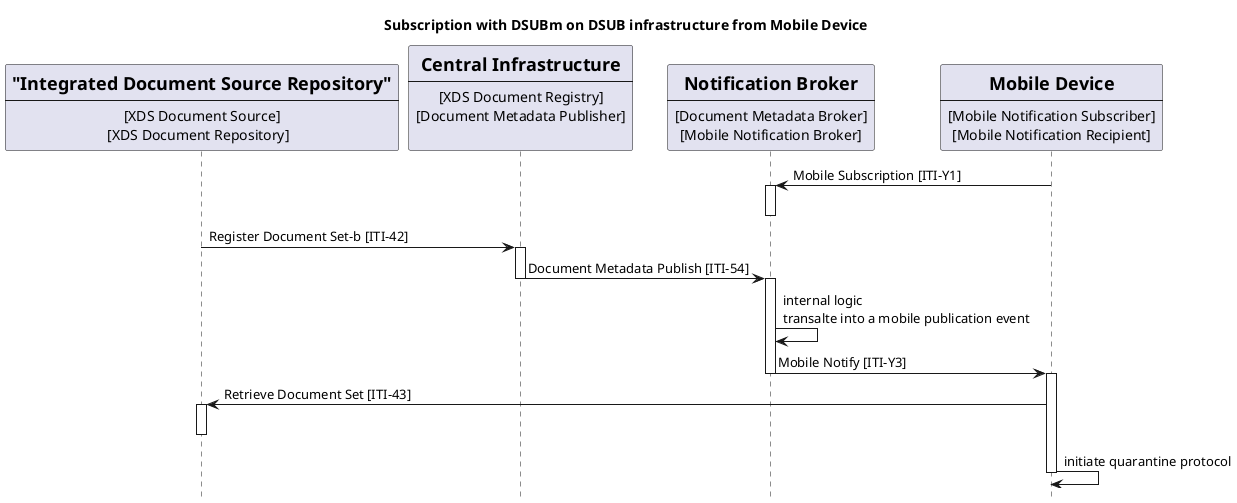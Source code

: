 @startuml
skinparam svgDimensionStyle false
hide footbox
title "Subscription with DSUBm on DSUB infrastructure from Mobile Device" 


participant Repository [
    ="Integrated Document Source Repository"
    ----
    [XDS Document Source]
    [XDS Document Repository]  
] 

participant Central [
    =Central Infrastructure
    ----
    [XDS Document Registry]
    [Document Metadata Publisher]
    
] 

participant Broker [
    =Notification Broker
    ----
    [Document Metadata Broker]
    [Mobile Notification Broker]
] 


participant MobDevice [
    =Mobile Device
    ----
    [Mobile Notification Subscriber]
    [Mobile Notification Recipient]
] 

MobDevice -> Broker: Mobile Subscription [ITI-Y1]
activate Broker
deactivate Broker
Repository -> Central: Register Document Set-b [ITI-42]
activate Central
Central -> Broker:  Document Metadata Publish [ITI-54]
deactivate Central
activate Broker
Broker -> Broker: internal logic\ntransalte into a mobile publication event
Broker  -> MobDevice: Mobile Notify [ITI-Y3]
deactivate Broker

activate MobDevice
MobDevice -> Repository: Retrieve Document Set [ITI-43]
activate Repository
deactivate Repository
MobDevice -> MobDevice: initiate quarantine protocol
deactivate MobDevice



@enduml